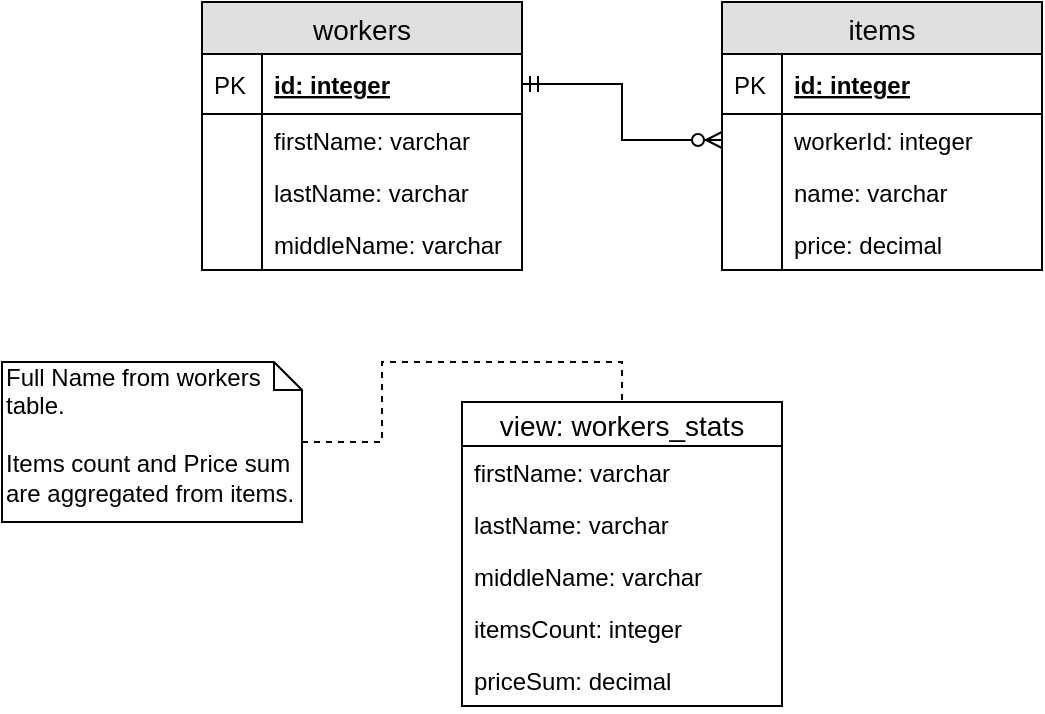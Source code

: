 <mxfile version="12.6.5" type="device" pages="2"><diagram id="lnQzDFYnPN5BUrjk696F" name="database"><mxGraphModel dx="1422" dy="816" grid="1" gridSize="10" guides="1" tooltips="1" connect="1" arrows="1" fold="1" page="1" pageScale="1" pageWidth="1600" pageHeight="900" math="0" shadow="0"><root><mxCell id="0"/><mxCell id="1" parent="0"/><mxCell id="OhGeE1ZCeDgBbFeOKN-b-1" value="workers" style="swimlane;fontStyle=0;childLayout=stackLayout;horizontal=1;startSize=26;fillColor=#e0e0e0;horizontalStack=0;resizeParent=1;resizeParentMax=0;resizeLast=0;collapsible=1;marginBottom=0;swimlaneFillColor=#ffffff;align=center;fontSize=14;" parent="1" vertex="1"><mxGeometry x="340" y="360" width="160" height="134" as="geometry"/></mxCell><mxCell id="OhGeE1ZCeDgBbFeOKN-b-2" value="id: integer" style="shape=partialRectangle;top=0;left=0;right=0;bottom=1;align=left;verticalAlign=middle;fillColor=none;spacingLeft=34;spacingRight=4;overflow=hidden;rotatable=0;points=[[0,0.5],[1,0.5]];portConstraint=eastwest;dropTarget=0;fontStyle=5;fontSize=12;" parent="OhGeE1ZCeDgBbFeOKN-b-1" vertex="1"><mxGeometry y="26" width="160" height="30" as="geometry"/></mxCell><mxCell id="OhGeE1ZCeDgBbFeOKN-b-3" value="PK" style="shape=partialRectangle;top=0;left=0;bottom=0;fillColor=none;align=left;verticalAlign=middle;spacingLeft=4;spacingRight=4;overflow=hidden;rotatable=0;points=[];portConstraint=eastwest;part=1;fontSize=12;" parent="OhGeE1ZCeDgBbFeOKN-b-2" vertex="1" connectable="0"><mxGeometry width="30" height="30" as="geometry"/></mxCell><mxCell id="OhGeE1ZCeDgBbFeOKN-b-4" value="firstName: varchar" style="shape=partialRectangle;top=0;left=0;right=0;bottom=0;align=left;verticalAlign=top;fillColor=none;spacingLeft=34;spacingRight=4;overflow=hidden;rotatable=0;points=[[0,0.5],[1,0.5]];portConstraint=eastwest;dropTarget=0;fontSize=12;" parent="OhGeE1ZCeDgBbFeOKN-b-1" vertex="1"><mxGeometry y="56" width="160" height="26" as="geometry"/></mxCell><mxCell id="OhGeE1ZCeDgBbFeOKN-b-5" value="" style="shape=partialRectangle;top=0;left=0;bottom=0;fillColor=none;align=left;verticalAlign=top;spacingLeft=4;spacingRight=4;overflow=hidden;rotatable=0;points=[];portConstraint=eastwest;part=1;fontSize=12;" parent="OhGeE1ZCeDgBbFeOKN-b-4" vertex="1" connectable="0"><mxGeometry width="30" height="26" as="geometry"/></mxCell><mxCell id="OhGeE1ZCeDgBbFeOKN-b-6" value="lastName: varchar" style="shape=partialRectangle;top=0;left=0;right=0;bottom=0;align=left;verticalAlign=top;fillColor=none;spacingLeft=34;spacingRight=4;overflow=hidden;rotatable=0;points=[[0,0.5],[1,0.5]];portConstraint=eastwest;dropTarget=0;fontSize=12;" parent="OhGeE1ZCeDgBbFeOKN-b-1" vertex="1"><mxGeometry y="82" width="160" height="26" as="geometry"/></mxCell><mxCell id="OhGeE1ZCeDgBbFeOKN-b-7" value="" style="shape=partialRectangle;top=0;left=0;bottom=0;fillColor=none;align=left;verticalAlign=top;spacingLeft=4;spacingRight=4;overflow=hidden;rotatable=0;points=[];portConstraint=eastwest;part=1;fontSize=12;" parent="OhGeE1ZCeDgBbFeOKN-b-6" vertex="1" connectable="0"><mxGeometry width="30" height="26" as="geometry"/></mxCell><mxCell id="OhGeE1ZCeDgBbFeOKN-b-8" value="middleName: varchar" style="shape=partialRectangle;top=0;left=0;right=0;bottom=0;align=left;verticalAlign=top;fillColor=none;spacingLeft=34;spacingRight=4;overflow=hidden;rotatable=0;points=[[0,0.5],[1,0.5]];portConstraint=eastwest;dropTarget=0;fontSize=12;" parent="OhGeE1ZCeDgBbFeOKN-b-1" vertex="1"><mxGeometry y="108" width="160" height="26" as="geometry"/></mxCell><mxCell id="OhGeE1ZCeDgBbFeOKN-b-9" value="" style="shape=partialRectangle;top=0;left=0;bottom=0;fillColor=none;align=left;verticalAlign=top;spacingLeft=4;spacingRight=4;overflow=hidden;rotatable=0;points=[];portConstraint=eastwest;part=1;fontSize=12;" parent="OhGeE1ZCeDgBbFeOKN-b-8" vertex="1" connectable="0"><mxGeometry width="30" height="26" as="geometry"/></mxCell><mxCell id="OhGeE1ZCeDgBbFeOKN-b-22" value="items" style="swimlane;fontStyle=0;childLayout=stackLayout;horizontal=1;startSize=26;fillColor=#e0e0e0;horizontalStack=0;resizeParent=1;resizeParentMax=0;resizeLast=0;collapsible=1;marginBottom=0;swimlaneFillColor=#ffffff;align=center;fontSize=14;" parent="1" vertex="1"><mxGeometry x="600" y="360" width="160" height="134" as="geometry"/></mxCell><mxCell id="OhGeE1ZCeDgBbFeOKN-b-23" value="id: integer" style="shape=partialRectangle;top=0;left=0;right=0;bottom=1;align=left;verticalAlign=middle;fillColor=none;spacingLeft=34;spacingRight=4;overflow=hidden;rotatable=0;points=[[0,0.5],[1,0.5]];portConstraint=eastwest;dropTarget=0;fontStyle=5;fontSize=12;" parent="OhGeE1ZCeDgBbFeOKN-b-22" vertex="1"><mxGeometry y="26" width="160" height="30" as="geometry"/></mxCell><mxCell id="OhGeE1ZCeDgBbFeOKN-b-24" value="PK" style="shape=partialRectangle;top=0;left=0;bottom=0;fillColor=none;align=left;verticalAlign=middle;spacingLeft=4;spacingRight=4;overflow=hidden;rotatable=0;points=[];portConstraint=eastwest;part=1;fontSize=12;" parent="OhGeE1ZCeDgBbFeOKN-b-23" vertex="1" connectable="0"><mxGeometry width="30" height="30" as="geometry"/></mxCell><mxCell id="OhGeE1ZCeDgBbFeOKN-b-25" value="workerId: integer" style="shape=partialRectangle;top=0;left=0;right=0;bottom=0;align=left;verticalAlign=top;fillColor=none;spacingLeft=34;spacingRight=4;overflow=hidden;rotatable=0;points=[[0,0.5],[1,0.5]];portConstraint=eastwest;dropTarget=0;fontSize=12;" parent="OhGeE1ZCeDgBbFeOKN-b-22" vertex="1"><mxGeometry y="56" width="160" height="26" as="geometry"/></mxCell><mxCell id="OhGeE1ZCeDgBbFeOKN-b-26" value="" style="shape=partialRectangle;top=0;left=0;bottom=0;fillColor=none;align=left;verticalAlign=top;spacingLeft=4;spacingRight=4;overflow=hidden;rotatable=0;points=[];portConstraint=eastwest;part=1;fontSize=12;" parent="OhGeE1ZCeDgBbFeOKN-b-25" vertex="1" connectable="0"><mxGeometry width="30" height="26" as="geometry"/></mxCell><mxCell id="OhGeE1ZCeDgBbFeOKN-b-27" value="name: varchar" style="shape=partialRectangle;top=0;left=0;right=0;bottom=0;align=left;verticalAlign=top;fillColor=none;spacingLeft=34;spacingRight=4;overflow=hidden;rotatable=0;points=[[0,0.5],[1,0.5]];portConstraint=eastwest;dropTarget=0;fontSize=12;" parent="OhGeE1ZCeDgBbFeOKN-b-22" vertex="1"><mxGeometry y="82" width="160" height="26" as="geometry"/></mxCell><mxCell id="OhGeE1ZCeDgBbFeOKN-b-28" value="" style="shape=partialRectangle;top=0;left=0;bottom=0;fillColor=none;align=left;verticalAlign=top;spacingLeft=4;spacingRight=4;overflow=hidden;rotatable=0;points=[];portConstraint=eastwest;part=1;fontSize=12;" parent="OhGeE1ZCeDgBbFeOKN-b-27" vertex="1" connectable="0"><mxGeometry width="30" height="26" as="geometry"/></mxCell><mxCell id="OhGeE1ZCeDgBbFeOKN-b-29" value="price: decimal" style="shape=partialRectangle;top=0;left=0;right=0;bottom=0;align=left;verticalAlign=top;fillColor=none;spacingLeft=34;spacingRight=4;overflow=hidden;rotatable=0;points=[[0,0.5],[1,0.5]];portConstraint=eastwest;dropTarget=0;fontSize=12;" parent="OhGeE1ZCeDgBbFeOKN-b-22" vertex="1"><mxGeometry y="108" width="160" height="26" as="geometry"/></mxCell><mxCell id="OhGeE1ZCeDgBbFeOKN-b-30" value="" style="shape=partialRectangle;top=0;left=0;bottom=0;fillColor=none;align=left;verticalAlign=top;spacingLeft=4;spacingRight=4;overflow=hidden;rotatable=0;points=[];portConstraint=eastwest;part=1;fontSize=12;" parent="OhGeE1ZCeDgBbFeOKN-b-29" vertex="1" connectable="0"><mxGeometry width="30" height="26" as="geometry"/></mxCell><mxCell id="OhGeE1ZCeDgBbFeOKN-b-31" value="" style="edgeStyle=orthogonalEdgeStyle;fontSize=12;html=1;endArrow=ERzeroToMany;startArrow=ERmandOne;exitX=1;exitY=0.5;exitDx=0;exitDy=0;entryX=0;entryY=0.5;entryDx=0;entryDy=0;rounded=0;" parent="1" source="OhGeE1ZCeDgBbFeOKN-b-2" target="OhGeE1ZCeDgBbFeOKN-b-25" edge="1"><mxGeometry width="100" height="100" relative="1" as="geometry"><mxPoint x="470" y="720" as="sourcePoint"/><mxPoint x="570" y="620" as="targetPoint"/></mxGeometry></mxCell><mxCell id="diewJFgjiHBby29OLZgM-1" value="view: workers_stats" style="swimlane;fontStyle=0;childLayout=stackLayout;horizontal=1;startSize=22;fillColor=none;horizontalStack=0;resizeParent=1;resizeParentMax=0;resizeLast=0;collapsible=1;marginBottom=0;swimlaneFillColor=#ffffff;align=center;fontSize=14;" parent="1" vertex="1"><mxGeometry x="470" y="560" width="160" height="152" as="geometry"/></mxCell><mxCell id="diewJFgjiHBby29OLZgM-2" value="firstName: varchar" style="text;strokeColor=none;fillColor=none;spacingLeft=4;spacingRight=4;overflow=hidden;rotatable=0;points=[[0,0.5],[1,0.5]];portConstraint=eastwest;fontSize=12;" parent="diewJFgjiHBby29OLZgM-1" vertex="1"><mxGeometry y="22" width="160" height="26" as="geometry"/></mxCell><mxCell id="diewJFgjiHBby29OLZgM-3" value="lastName: varchar" style="text;strokeColor=none;fillColor=none;spacingLeft=4;spacingRight=4;overflow=hidden;rotatable=0;points=[[0,0.5],[1,0.5]];portConstraint=eastwest;fontSize=12;" parent="diewJFgjiHBby29OLZgM-1" vertex="1"><mxGeometry y="48" width="160" height="26" as="geometry"/></mxCell><mxCell id="diewJFgjiHBby29OLZgM-4" value="middleName: varchar" style="text;strokeColor=none;fillColor=none;spacingLeft=4;spacingRight=4;overflow=hidden;rotatable=0;points=[[0,0.5],[1,0.5]];portConstraint=eastwest;fontSize=12;" parent="diewJFgjiHBby29OLZgM-1" vertex="1"><mxGeometry y="74" width="160" height="26" as="geometry"/></mxCell><mxCell id="diewJFgjiHBby29OLZgM-5" value="itemsCount: integer" style="text;strokeColor=none;fillColor=none;spacingLeft=4;spacingRight=4;overflow=hidden;rotatable=0;points=[[0,0.5],[1,0.5]];portConstraint=eastwest;fontSize=12;" parent="diewJFgjiHBby29OLZgM-1" vertex="1"><mxGeometry y="100" width="160" height="26" as="geometry"/></mxCell><mxCell id="diewJFgjiHBby29OLZgM-6" value="priceSum: decimal" style="text;strokeColor=none;fillColor=none;spacingLeft=4;spacingRight=4;overflow=hidden;rotatable=0;points=[[0,0.5],[1,0.5]];portConstraint=eastwest;fontSize=12;" parent="diewJFgjiHBby29OLZgM-1" vertex="1"><mxGeometry y="126" width="160" height="26" as="geometry"/></mxCell><mxCell id="diewJFgjiHBby29OLZgM-8" style="edgeStyle=orthogonalEdgeStyle;rounded=0;orthogonalLoop=1;jettySize=auto;html=1;entryX=0.5;entryY=0;entryDx=0;entryDy=0;endArrow=none;endFill=0;dashed=1;" parent="1" source="diewJFgjiHBby29OLZgM-7" target="diewJFgjiHBby29OLZgM-1" edge="1"><mxGeometry relative="1" as="geometry"/></mxCell><mxCell id="diewJFgjiHBby29OLZgM-7" value="Full Name from workers table.&lt;br&gt;&lt;br&gt;Items count and Price sum are aggregated from items." style="shape=note;whiteSpace=wrap;html=1;size=14;verticalAlign=top;align=left;spacingTop=-6;" parent="1" vertex="1"><mxGeometry x="240" y="540" width="150" height="80" as="geometry"/></mxCell></root></mxGraphModel></diagram><diagram id="Ne1TP9eWrKv5teJMueYw" name="web app"><mxGraphModel dx="1422" dy="816" grid="1" gridSize="10" guides="1" tooltips="1" connect="1" arrows="1" fold="1" page="1" pageScale="1" pageWidth="1600" pageHeight="900" math="0" shadow="0"><root><mxCell id="a4Z7BiecGr1-GucGZrQA-0"/><mxCell id="a4Z7BiecGr1-GucGZrQA-1" parent="a4Z7BiecGr1-GucGZrQA-0"/><mxCell id="a4Z7BiecGr1-GucGZrQA-4" style="edgeStyle=orthogonalEdgeStyle;rounded=0;orthogonalLoop=1;jettySize=auto;html=1;entryX=0.5;entryY=0;entryDx=0;entryDy=0;" edge="1" parent="a4Z7BiecGr1-GucGZrQA-1" source="a4Z7BiecGr1-GucGZrQA-2" target="a4Z7BiecGr1-GucGZrQA-3"><mxGeometry relative="1" as="geometry"/></mxCell><mxCell id="a4Z7BiecGr1-GucGZrQA-2" value="App" style="html=1;" vertex="1" parent="a4Z7BiecGr1-GucGZrQA-1"><mxGeometry x="490" y="200" width="110" height="50" as="geometry"/></mxCell><mxCell id="a4Z7BiecGr1-GucGZrQA-9" style="edgeStyle=orthogonalEdgeStyle;rounded=0;orthogonalLoop=1;jettySize=auto;html=1;entryX=0.5;entryY=0;entryDx=0;entryDy=0;" edge="1" parent="a4Z7BiecGr1-GucGZrQA-1" source="a4Z7BiecGr1-GucGZrQA-3" target="a4Z7BiecGr1-GucGZrQA-5"><mxGeometry relative="1" as="geometry"/></mxCell><mxCell id="a4Z7BiecGr1-GucGZrQA-10" style="edgeStyle=orthogonalEdgeStyle;rounded=0;orthogonalLoop=1;jettySize=auto;html=1;entryX=0.5;entryY=0;entryDx=0;entryDy=0;" edge="1" parent="a4Z7BiecGr1-GucGZrQA-1" source="a4Z7BiecGr1-GucGZrQA-3" target="a4Z7BiecGr1-GucGZrQA-6"><mxGeometry relative="1" as="geometry"/></mxCell><mxCell id="a4Z7BiecGr1-GucGZrQA-3" value="Router View" style="html=1;" vertex="1" parent="a4Z7BiecGr1-GucGZrQA-1"><mxGeometry x="490" y="310" width="110" height="50" as="geometry"/></mxCell><mxCell id="a4Z7BiecGr1-GucGZrQA-8" style="edgeStyle=orthogonalEdgeStyle;rounded=0;orthogonalLoop=1;jettySize=auto;html=1;entryX=0.5;entryY=0;entryDx=0;entryDy=0;" edge="1" parent="a4Z7BiecGr1-GucGZrQA-1" source="a4Z7BiecGr1-GucGZrQA-5" target="a4Z7BiecGr1-GucGZrQA-7"><mxGeometry relative="1" as="geometry"/></mxCell><mxCell id="a4Z7BiecGr1-GucGZrQA-5" value="Main Page" style="html=1;" vertex="1" parent="a4Z7BiecGr1-GucGZrQA-1"><mxGeometry x="380" y="425" width="110" height="50" as="geometry"/></mxCell><mxCell id="a4Z7BiecGr1-GucGZrQA-16" style="edgeStyle=orthogonalEdgeStyle;rounded=0;orthogonalLoop=1;jettySize=auto;html=1;entryX=0.5;entryY=0;entryDx=0;entryDy=0;" edge="1" parent="a4Z7BiecGr1-GucGZrQA-1" source="a4Z7BiecGr1-GucGZrQA-6" target="a4Z7BiecGr1-GucGZrQA-14"><mxGeometry relative="1" as="geometry"/></mxCell><mxCell id="a4Z7BiecGr1-GucGZrQA-6" value="Worker Form" style="html=1;" vertex="1" parent="a4Z7BiecGr1-GucGZrQA-1"><mxGeometry x="600" y="425" width="110" height="50" as="geometry"/></mxCell><mxCell id="a4Z7BiecGr1-GucGZrQA-12" style="edgeStyle=orthogonalEdgeStyle;rounded=0;orthogonalLoop=1;jettySize=auto;html=1;entryX=0.5;entryY=0;entryDx=0;entryDy=0;" edge="1" parent="a4Z7BiecGr1-GucGZrQA-1" source="a4Z7BiecGr1-GucGZrQA-7" target="a4Z7BiecGr1-GucGZrQA-11"><mxGeometry relative="1" as="geometry"/></mxCell><mxCell id="a4Z7BiecGr1-GucGZrQA-7" value="Base Table" style="html=1;" vertex="1" parent="a4Z7BiecGr1-GucGZrQA-1"><mxGeometry x="380" y="530" width="110" height="50" as="geometry"/></mxCell><mxCell id="a4Z7BiecGr1-GucGZrQA-11" value="Base Row..." style="html=1;" vertex="1" parent="a4Z7BiecGr1-GucGZrQA-1"><mxGeometry x="380" y="630" width="110" height="50" as="geometry"/></mxCell><mxCell id="a4Z7BiecGr1-GucGZrQA-13" style="edgeStyle=orthogonalEdgeStyle;rounded=0;orthogonalLoop=1;jettySize=auto;html=1;entryX=0.5;entryY=0;entryDx=0;entryDy=0;" edge="1" source="a4Z7BiecGr1-GucGZrQA-14" target="a4Z7BiecGr1-GucGZrQA-15" parent="a4Z7BiecGr1-GucGZrQA-1"><mxGeometry relative="1" as="geometry"/></mxCell><mxCell id="a4Z7BiecGr1-GucGZrQA-14" value="Base Table" style="html=1;" vertex="1" parent="a4Z7BiecGr1-GucGZrQA-1"><mxGeometry x="600" y="530" width="110" height="50" as="geometry"/></mxCell><mxCell id="a4Z7BiecGr1-GucGZrQA-15" value="Base Row..." style="html=1;" vertex="1" parent="a4Z7BiecGr1-GucGZrQA-1"><mxGeometry x="600" y="630" width="110" height="50" as="geometry"/></mxCell></root></mxGraphModel></diagram></mxfile>